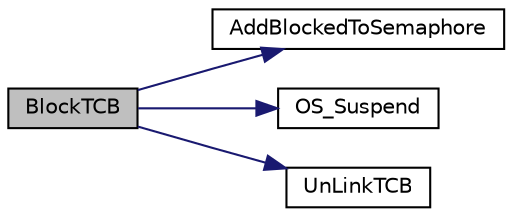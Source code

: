 digraph "BlockTCB"
{
 // LATEX_PDF_SIZE
  edge [fontname="Helvetica",fontsize="10",labelfontname="Helvetica",labelfontsize="10"];
  node [fontname="Helvetica",fontsize="10",shape=record];
  rankdir="LR";
  Node1 [label="BlockTCB",height=0.2,width=0.4,color="black", fillcolor="grey75", style="filled", fontcolor="black",tooltip="Add current TCB to blocked list then yield, ratatatat."];
  Node1 -> Node2 [color="midnightblue",fontsize="10",style="solid",fontname="Helvetica"];
  Node2 [label="AddBlockedToSemaphore",height=0.2,width=0.4,color="black", fillcolor="white", style="filled",URL="$_o_s_8c.html#adf29cacb24e7fe15bc46811f994eaa57",tooltip="Add TCB to blocked Linked list of semaphore."];
  Node1 -> Node3 [color="midnightblue",fontsize="10",style="solid",fontname="Helvetica"];
  Node3 [label="OS_Suspend",height=0.2,width=0.4,color="black", fillcolor="white", style="filled",URL="$_o_s_8c.html#a4e71587568a2a48931a35615cad1b5db",tooltip="This function suspends current thread by forcing context switch call."];
  Node1 -> Node4 [color="midnightblue",fontsize="10",style="solid",fontname="Helvetica"];
  Node4 [label="UnLinkTCB",height=0.2,width=0.4,color="black", fillcolor="white", style="filled",URL="$_o_s_8c.html#aad5d03b551650383d80786160b0c5e37",tooltip="UnLinkTCB Remove thread form Doubly LL of TCB, copy pasta."];
}
